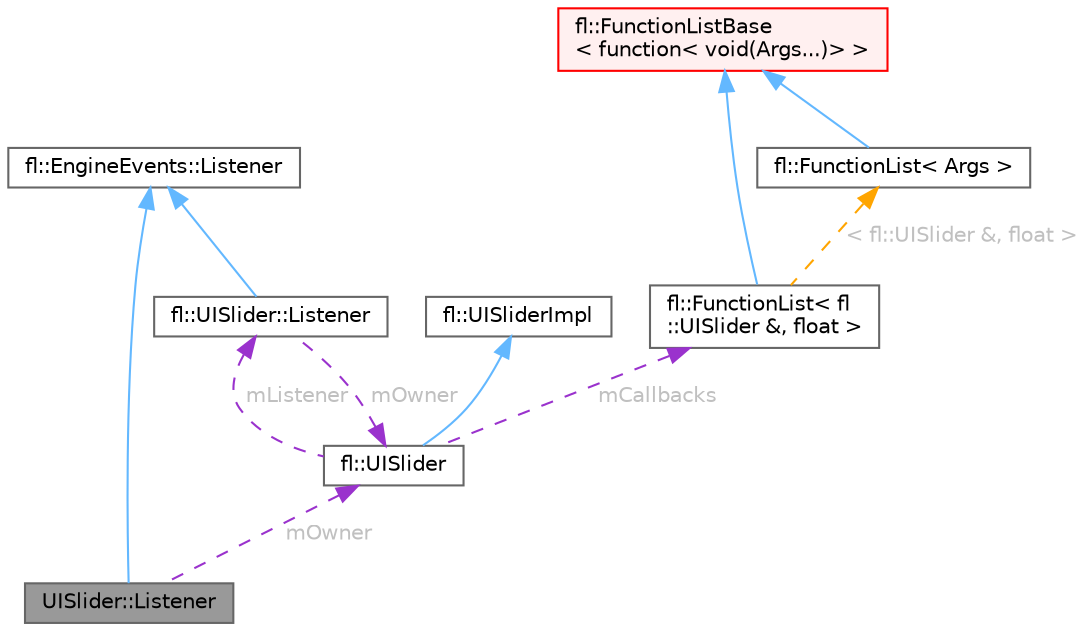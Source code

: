 digraph "UISlider::Listener"
{
 // INTERACTIVE_SVG=YES
 // LATEX_PDF_SIZE
  bgcolor="transparent";
  edge [fontname=Helvetica,fontsize=10,labelfontname=Helvetica,labelfontsize=10];
  node [fontname=Helvetica,fontsize=10,shape=box,height=0.2,width=0.4];
  Node1 [id="Node000001",label="UISlider::Listener",height=0.2,width=0.4,color="gray40", fillcolor="grey60", style="filled", fontcolor="black",tooltip=" "];
  Node2 -> Node1 [id="edge1_Node000001_Node000002",dir="back",color="steelblue1",style="solid",tooltip=" "];
  Node2 [id="Node000002",label="fl::EngineEvents::Listener",height=0.2,width=0.4,color="gray40", fillcolor="white", style="filled",URL="$db/da2/classfl_1_1_engine_events_1_1_listener.html",tooltip=" "];
  Node3 -> Node1 [id="edge2_Node000001_Node000003",dir="back",color="darkorchid3",style="dashed",tooltip=" ",label=" mOwner",fontcolor="grey" ];
  Node3 [id="Node000003",label="fl::UISlider",height=0.2,width=0.4,color="gray40", fillcolor="white", style="filled",URL="$dd/d47/classfl_1_1_u_i_slider.html",tooltip=" "];
  Node4 -> Node3 [id="edge3_Node000003_Node000004",dir="back",color="steelblue1",style="solid",tooltip=" "];
  Node4 [id="Node000004",label="fl::UISliderImpl",height=0.2,width=0.4,color="gray40", fillcolor="white", style="filled",URL="$df/d67/classfl_1_1_u_i_slider_impl.html",tooltip=" "];
  Node5 -> Node3 [id="edge4_Node000003_Node000005",dir="back",color="darkorchid3",style="dashed",tooltip=" ",label=" mCallbacks",fontcolor="grey" ];
  Node5 [id="Node000005",label="fl::FunctionList\< fl\l::UISlider &, float \>",height=0.2,width=0.4,color="gray40", fillcolor="white", style="filled",URL="$d1/d5d/classfl_1_1_function_list.html",tooltip=" "];
  Node6 -> Node5 [id="edge5_Node000005_Node000006",dir="back",color="steelblue1",style="solid",tooltip=" "];
  Node6 [id="Node000006",label="fl::FunctionListBase\l\< function\< void(Args...)\> \>",height=0.2,width=0.4,color="red", fillcolor="#FFF0F0", style="filled",URL="$d7/de3/classfl_1_1_function_list_base.html",tooltip=" "];
  Node24 -> Node5 [id="edge6_Node000005_Node000024",dir="back",color="orange",style="dashed",tooltip=" ",label=" \< fl::UISlider &, float \>",fontcolor="grey" ];
  Node24 [id="Node000024",label="fl::FunctionList\< Args \>",height=0.2,width=0.4,color="gray40", fillcolor="white", style="filled",URL="$d1/d5d/classfl_1_1_function_list.html",tooltip=" "];
  Node6 -> Node24 [id="edge7_Node000024_Node000006",dir="back",color="steelblue1",style="solid",tooltip=" "];
  Node25 -> Node3 [id="edge8_Node000003_Node000025",dir="back",color="darkorchid3",style="dashed",tooltip=" ",label=" mListener",fontcolor="grey" ];
  Node25 [id="Node000025",label="fl::UISlider::Listener",height=0.2,width=0.4,color="gray40", fillcolor="white", style="filled",URL="$da/df8/structfl_1_1_u_i_slider_1_1_listener.html",tooltip=" "];
  Node2 -> Node25 [id="edge9_Node000025_Node000002",dir="back",color="steelblue1",style="solid",tooltip=" "];
  Node3 -> Node25 [id="edge10_Node000025_Node000003",dir="back",color="darkorchid3",style="dashed",tooltip=" ",label=" mOwner",fontcolor="grey" ];
}

